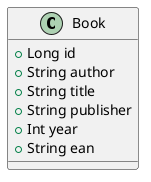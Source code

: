 @startuml
left to right direction

class Book {
  + Long id
  + String author
  + String title
  + String publisher
  + Int year
  + String ean
}

@enduml